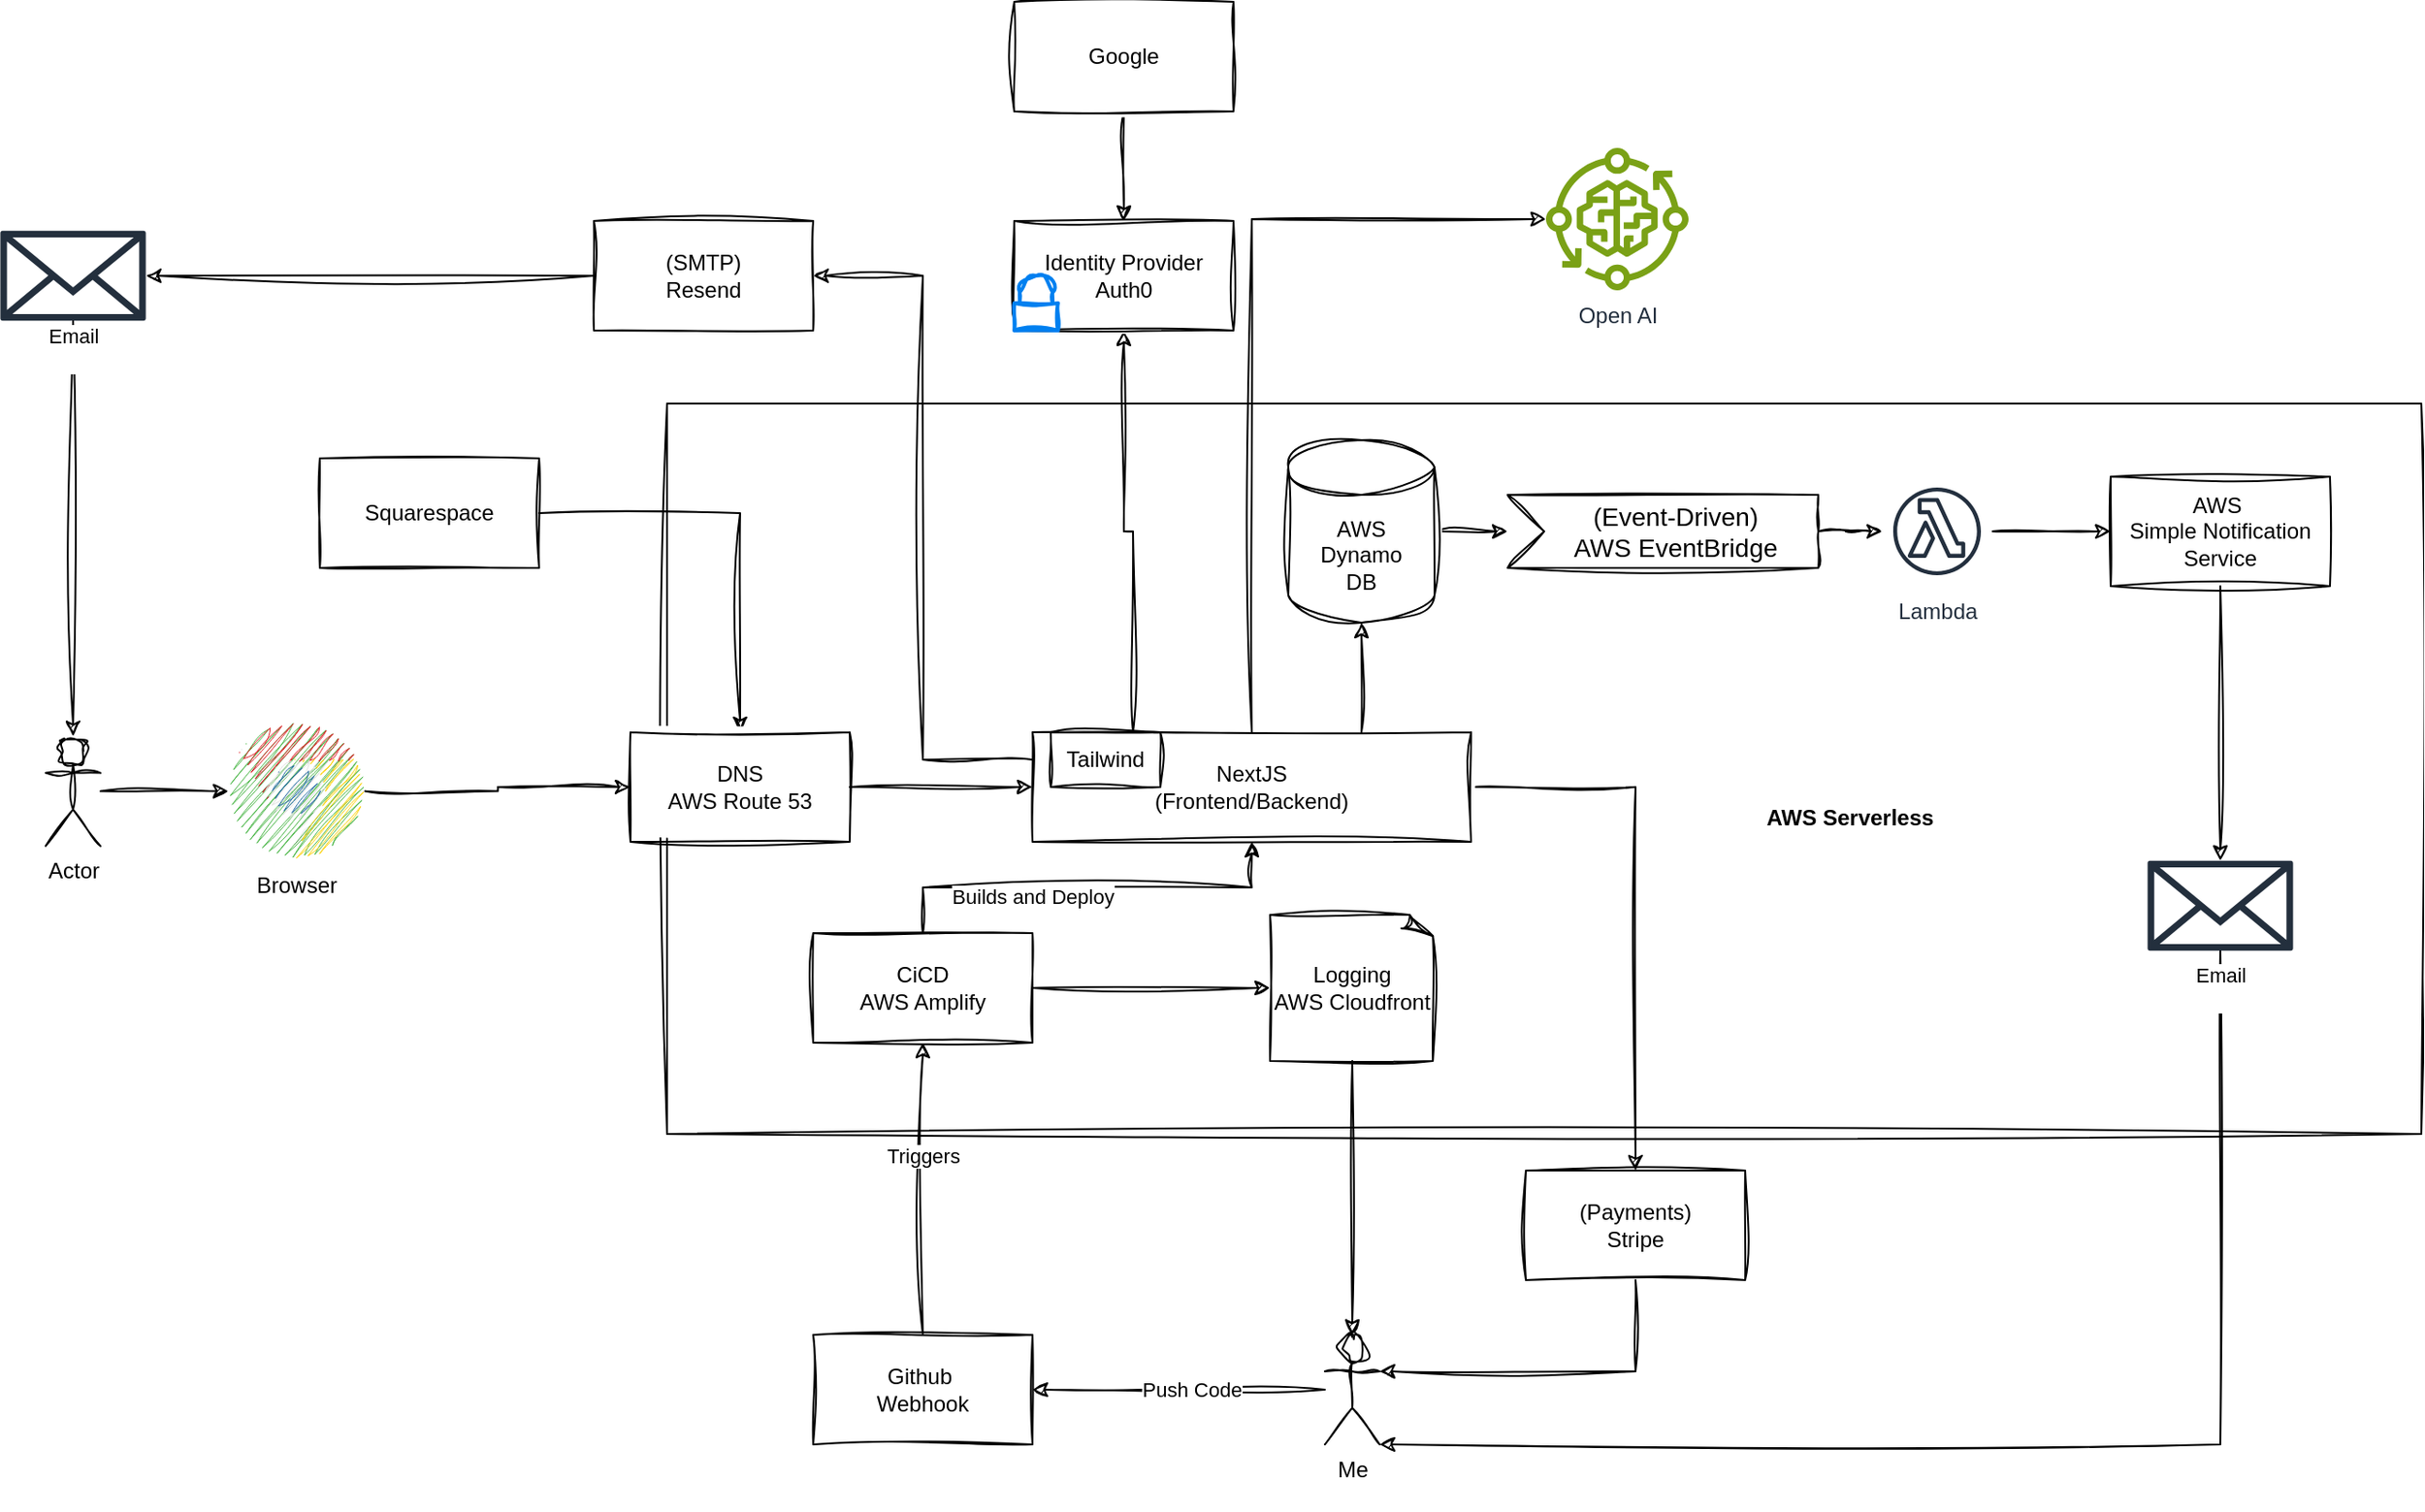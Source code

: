 <mxfile version="24.0.0" type="github">
  <diagram name="Page-1" id="stp3hUiWKFvUIHmepx1J">
    <mxGraphModel dx="1866" dy="1193" grid="1" gridSize="10" guides="1" tooltips="1" connect="1" arrows="1" fold="1" page="1" pageScale="1" pageWidth="2000" pageHeight="1920" math="0" shadow="0">
      <root>
        <mxCell id="0" />
        <mxCell id="1" parent="0" />
        <mxCell id="7OdH-bz1PqLTHuMWGKov-74" value="" style="rounded=0;whiteSpace=wrap;html=1;sketch=1;hachureGap=4;jiggle=2;curveFitting=1;" vertex="1" parent="1">
          <mxGeometry x="590" y="280" width="960" height="400" as="geometry" />
        </mxCell>
        <mxCell id="7OdH-bz1PqLTHuMWGKov-3" value="" style="edgeStyle=orthogonalEdgeStyle;rounded=0;sketch=1;hachureGap=4;jiggle=2;curveFitting=1;orthogonalLoop=1;jettySize=auto;html=1;entryX=0.5;entryY=0;entryDx=0;entryDy=0;" edge="1" parent="1" source="7OdH-bz1PqLTHuMWGKov-1" target="7OdH-bz1PqLTHuMWGKov-5">
          <mxGeometry relative="1" as="geometry">
            <mxPoint x="440" y="500" as="targetPoint" />
          </mxGeometry>
        </mxCell>
        <mxCell id="7OdH-bz1PqLTHuMWGKov-1" value="Squarespace" style="rounded=0;whiteSpace=wrap;html=1;sketch=1;hachureGap=4;jiggle=2;curveFitting=1;" vertex="1" parent="1">
          <mxGeometry x="400" y="310" width="120" height="60" as="geometry" />
        </mxCell>
        <mxCell id="7OdH-bz1PqLTHuMWGKov-12" value="" style="edgeStyle=orthogonalEdgeStyle;rounded=0;sketch=1;hachureGap=4;jiggle=2;curveFitting=1;orthogonalLoop=1;jettySize=auto;html=1;" edge="1" parent="1" source="7OdH-bz1PqLTHuMWGKov-4" target="7OdH-bz1PqLTHuMWGKov-11">
          <mxGeometry relative="1" as="geometry" />
        </mxCell>
        <mxCell id="7OdH-bz1PqLTHuMWGKov-4" value="Actor" style="shape=umlActor;verticalLabelPosition=bottom;verticalAlign=top;html=1;outlineConnect=0;sketch=1;hachureGap=4;jiggle=2;curveFitting=1;" vertex="1" parent="1">
          <mxGeometry x="250" y="462.3" width="30" height="60" as="geometry" />
        </mxCell>
        <mxCell id="7OdH-bz1PqLTHuMWGKov-15" value="" style="edgeStyle=orthogonalEdgeStyle;rounded=0;sketch=1;hachureGap=4;jiggle=2;curveFitting=1;orthogonalLoop=1;jettySize=auto;html=1;" edge="1" parent="1" source="7OdH-bz1PqLTHuMWGKov-5" target="7OdH-bz1PqLTHuMWGKov-14">
          <mxGeometry relative="1" as="geometry" />
        </mxCell>
        <mxCell id="7OdH-bz1PqLTHuMWGKov-5" value="&lt;div&gt;DNS&lt;/div&gt;AWS Route 53" style="whiteSpace=wrap;html=1;rounded=0;sketch=1;hachureGap=4;jiggle=2;curveFitting=1;" vertex="1" parent="1">
          <mxGeometry x="570" y="460" width="120" height="60" as="geometry" />
        </mxCell>
        <mxCell id="7OdH-bz1PqLTHuMWGKov-13" value="" style="edgeStyle=orthogonalEdgeStyle;rounded=0;sketch=1;hachureGap=4;jiggle=2;curveFitting=1;orthogonalLoop=1;jettySize=auto;html=1;entryX=0;entryY=0.5;entryDx=0;entryDy=0;" edge="1" parent="1" source="7OdH-bz1PqLTHuMWGKov-11" target="7OdH-bz1PqLTHuMWGKov-5">
          <mxGeometry relative="1" as="geometry" />
        </mxCell>
        <mxCell id="7OdH-bz1PqLTHuMWGKov-11" value="Browser" style="dashed=0;outlineConnect=0;html=1;align=center;labelPosition=center;verticalLabelPosition=bottom;verticalAlign=top;shape=mxgraph.weblogos.chrome;sketch=1;hachureGap=4;jiggle=2;curveFitting=1;" vertex="1" parent="1">
          <mxGeometry x="350" y="454.6" width="74.8" height="75.4" as="geometry" />
        </mxCell>
        <mxCell id="7OdH-bz1PqLTHuMWGKov-22" value="" style="edgeStyle=orthogonalEdgeStyle;rounded=0;sketch=1;hachureGap=4;jiggle=2;curveFitting=1;orthogonalLoop=1;jettySize=auto;html=1;exitX=1;exitY=0.5;exitDx=0;exitDy=0;" edge="1" parent="1" source="7OdH-bz1PqLTHuMWGKov-14" target="7OdH-bz1PqLTHuMWGKov-21">
          <mxGeometry relative="1" as="geometry" />
        </mxCell>
        <mxCell id="7OdH-bz1PqLTHuMWGKov-28" value="" style="edgeStyle=orthogonalEdgeStyle;rounded=0;sketch=1;hachureGap=4;jiggle=2;curveFitting=1;orthogonalLoop=1;jettySize=auto;html=1;entryX=0.5;entryY=1;entryDx=0;entryDy=0;entryPerimeter=0;exitX=0.75;exitY=0;exitDx=0;exitDy=0;" edge="1" parent="1" source="7OdH-bz1PqLTHuMWGKov-14" target="7OdH-bz1PqLTHuMWGKov-29">
          <mxGeometry relative="1" as="geometry">
            <mxPoint x="960.04" y="370" as="targetPoint" />
          </mxGeometry>
        </mxCell>
        <mxCell id="7OdH-bz1PqLTHuMWGKov-67" value="" style="edgeStyle=orthogonalEdgeStyle;rounded=0;sketch=1;hachureGap=4;jiggle=2;curveFitting=1;orthogonalLoop=1;jettySize=auto;html=1;exitX=0.75;exitY=0;exitDx=0;exitDy=0;" edge="1" parent="1" source="7OdH-bz1PqLTHuMWGKov-16" target="7OdH-bz1PqLTHuMWGKov-66">
          <mxGeometry relative="1" as="geometry" />
        </mxCell>
        <mxCell id="7OdH-bz1PqLTHuMWGKov-79" style="edgeStyle=orthogonalEdgeStyle;rounded=0;sketch=1;hachureGap=4;jiggle=2;curveFitting=1;orthogonalLoop=1;jettySize=auto;html=1;entryX=1;entryY=0.5;entryDx=0;entryDy=0;exitX=0;exitY=0.25;exitDx=0;exitDy=0;" edge="1" parent="1" source="7OdH-bz1PqLTHuMWGKov-14" target="7OdH-bz1PqLTHuMWGKov-78">
          <mxGeometry relative="1" as="geometry" />
        </mxCell>
        <mxCell id="7OdH-bz1PqLTHuMWGKov-87" style="edgeStyle=orthogonalEdgeStyle;rounded=0;sketch=1;hachureGap=4;jiggle=2;curveFitting=1;orthogonalLoop=1;jettySize=auto;html=1;exitX=0.5;exitY=0;exitDx=0;exitDy=0;" edge="1" parent="1" source="7OdH-bz1PqLTHuMWGKov-14" target="7OdH-bz1PqLTHuMWGKov-86">
          <mxGeometry relative="1" as="geometry">
            <Array as="points">
              <mxPoint x="910" y="179" />
            </Array>
          </mxGeometry>
        </mxCell>
        <mxCell id="7OdH-bz1PqLTHuMWGKov-14" value="NextJS&lt;div&gt;&lt;/div&gt;&lt;div&gt;(Frontend/Backend)&lt;/div&gt;" style="whiteSpace=wrap;html=1;rounded=0;sketch=1;hachureGap=4;jiggle=2;curveFitting=1;" vertex="1" parent="1">
          <mxGeometry x="790" y="460" width="240" height="60" as="geometry" />
        </mxCell>
        <mxCell id="7OdH-bz1PqLTHuMWGKov-16" value="Tailwind" style="rounded=0;whiteSpace=wrap;html=1;sketch=1;hachureGap=4;jiggle=2;curveFitting=1;" vertex="1" parent="1">
          <mxGeometry x="800" y="460" width="60" height="30" as="geometry" />
        </mxCell>
        <mxCell id="7OdH-bz1PqLTHuMWGKov-18" value="" style="edgeStyle=orthogonalEdgeStyle;rounded=0;sketch=1;hachureGap=4;jiggle=2;curveFitting=1;orthogonalLoop=1;jettySize=auto;html=1;" edge="1" parent="1" source="7OdH-bz1PqLTHuMWGKov-17" target="7OdH-bz1PqLTHuMWGKov-14">
          <mxGeometry relative="1" as="geometry" />
        </mxCell>
        <mxCell id="7OdH-bz1PqLTHuMWGKov-45" value="Builds and Deploy" style="edgeLabel;html=1;align=center;verticalAlign=middle;resizable=0;points=[];sketch=1;hachureGap=4;jiggle=2;curveFitting=1;" vertex="1" connectable="0" parent="7OdH-bz1PqLTHuMWGKov-18">
          <mxGeometry x="-0.26" y="-5" relative="1" as="geometry">
            <mxPoint as="offset" />
          </mxGeometry>
        </mxCell>
        <mxCell id="7OdH-bz1PqLTHuMWGKov-62" value="" style="edgeStyle=orthogonalEdgeStyle;rounded=0;sketch=1;hachureGap=4;jiggle=2;curveFitting=1;orthogonalLoop=1;jettySize=auto;html=1;" edge="1" parent="1" source="7OdH-bz1PqLTHuMWGKov-17" target="7OdH-bz1PqLTHuMWGKov-63">
          <mxGeometry relative="1" as="geometry">
            <mxPoint x="960" y="600" as="targetPoint" />
          </mxGeometry>
        </mxCell>
        <mxCell id="7OdH-bz1PqLTHuMWGKov-17" value="CiCD&lt;div&gt;AWS Amplify&lt;/div&gt;" style="rounded=0;whiteSpace=wrap;html=1;sketch=1;hachureGap=4;jiggle=2;curveFitting=1;" vertex="1" parent="1">
          <mxGeometry x="670" y="570" width="120" height="60" as="geometry" />
        </mxCell>
        <mxCell id="7OdH-bz1PqLTHuMWGKov-20" value="" style="edgeStyle=orthogonalEdgeStyle;rounded=0;sketch=1;hachureGap=4;jiggle=2;curveFitting=1;orthogonalLoop=1;jettySize=auto;html=1;" edge="1" parent="1" source="7OdH-bz1PqLTHuMWGKov-19" target="7OdH-bz1PqLTHuMWGKov-17">
          <mxGeometry relative="1" as="geometry" />
        </mxCell>
        <mxCell id="7OdH-bz1PqLTHuMWGKov-44" value="Triggers" style="edgeLabel;html=1;align=center;verticalAlign=middle;resizable=0;points=[];sketch=1;hachureGap=4;jiggle=2;curveFitting=1;" vertex="1" connectable="0" parent="7OdH-bz1PqLTHuMWGKov-20">
          <mxGeometry x="0.222" relative="1" as="geometry">
            <mxPoint as="offset" />
          </mxGeometry>
        </mxCell>
        <mxCell id="7OdH-bz1PqLTHuMWGKov-19" value="Github&amp;nbsp;&lt;div&gt;Webhook&lt;/div&gt;" style="rounded=0;whiteSpace=wrap;html=1;sketch=1;hachureGap=4;jiggle=2;curveFitting=1;" vertex="1" parent="1">
          <mxGeometry x="670" y="790" width="120" height="60" as="geometry" />
        </mxCell>
        <mxCell id="7OdH-bz1PqLTHuMWGKov-21" value="(Payments)&lt;div&gt;Stripe&lt;/div&gt;" style="whiteSpace=wrap;html=1;rounded=0;sketch=1;hachureGap=4;jiggle=2;curveFitting=1;" vertex="1" parent="1">
          <mxGeometry x="1060" y="700" width="120" height="60" as="geometry" />
        </mxCell>
        <mxCell id="7OdH-bz1PqLTHuMWGKov-32" value="" style="edgeStyle=orthogonalEdgeStyle;rounded=0;sketch=1;hachureGap=4;jiggle=2;curveFitting=1;orthogonalLoop=1;jettySize=auto;html=1;" edge="1" parent="1" source="7OdH-bz1PqLTHuMWGKov-29" target="7OdH-bz1PqLTHuMWGKov-34">
          <mxGeometry relative="1" as="geometry">
            <mxPoint x="1070" y="340" as="targetPoint" />
          </mxGeometry>
        </mxCell>
        <mxCell id="7OdH-bz1PqLTHuMWGKov-29" value="&lt;div&gt;AWS&lt;/div&gt;Dynamo&lt;div&gt;DB&lt;/div&gt;" style="shape=cylinder3;whiteSpace=wrap;html=1;boundedLbl=1;backgroundOutline=1;size=15;sketch=1;hachureGap=4;jiggle=2;curveFitting=1;" vertex="1" parent="1">
          <mxGeometry x="930" y="300" width="80" height="100" as="geometry" />
        </mxCell>
        <mxCell id="7OdH-bz1PqLTHuMWGKov-49" value="" style="edgeStyle=orthogonalEdgeStyle;rounded=0;sketch=1;hachureGap=4;jiggle=2;curveFitting=1;orthogonalLoop=1;jettySize=auto;html=1;" edge="1" parent="1" source="7OdH-bz1PqLTHuMWGKov-34" target="7OdH-bz1PqLTHuMWGKov-48">
          <mxGeometry relative="1" as="geometry" />
        </mxCell>
        <mxCell id="7OdH-bz1PqLTHuMWGKov-34" value="&lt;div&gt;(Event-Driven)&lt;/div&gt;AWS EventBridge" style="html=1;shape=mxgraph.infographic.ribbonSimple;notch1=20;notch2=0;align=center;verticalAlign=middle;fontSize=14;fontStyle=0;fillColor=#FFFFFF;flipH=0;spacingRight=0;spacingLeft=14;whiteSpace=wrap;sketch=1;hachureGap=4;jiggle=2;curveFitting=1;" vertex="1" parent="1">
          <mxGeometry x="1050" y="330" width="170" height="40" as="geometry" />
        </mxCell>
        <mxCell id="7OdH-bz1PqLTHuMWGKov-42" value="" style="edgeStyle=orthogonalEdgeStyle;rounded=0;sketch=1;hachureGap=4;jiggle=2;curveFitting=1;orthogonalLoop=1;jettySize=auto;html=1;" edge="1" parent="1" source="7OdH-bz1PqLTHuMWGKov-38" target="7OdH-bz1PqLTHuMWGKov-19">
          <mxGeometry relative="1" as="geometry" />
        </mxCell>
        <mxCell id="7OdH-bz1PqLTHuMWGKov-43" value="Push Code" style="edgeLabel;html=1;align=center;verticalAlign=middle;resizable=0;points=[];sketch=1;hachureGap=4;jiggle=2;curveFitting=1;" vertex="1" connectable="0" parent="7OdH-bz1PqLTHuMWGKov-42">
          <mxGeometry x="-0.081" relative="1" as="geometry">
            <mxPoint as="offset" />
          </mxGeometry>
        </mxCell>
        <mxCell id="7OdH-bz1PqLTHuMWGKov-38" value="Me&lt;div&gt;&lt;br&gt;&lt;/div&gt;" style="shape=umlActor;verticalLabelPosition=bottom;verticalAlign=top;html=1;outlineConnect=0;sketch=1;hachureGap=4;jiggle=2;curveFitting=1;" vertex="1" parent="1">
          <mxGeometry x="950" y="790" width="30" height="60" as="geometry" />
        </mxCell>
        <mxCell id="7OdH-bz1PqLTHuMWGKov-51" value="" style="edgeStyle=orthogonalEdgeStyle;rounded=0;sketch=1;hachureGap=4;jiggle=2;curveFitting=1;orthogonalLoop=1;jettySize=auto;html=1;entryX=0;entryY=0.5;entryDx=0;entryDy=0;" edge="1" parent="1" source="7OdH-bz1PqLTHuMWGKov-48" target="7OdH-bz1PqLTHuMWGKov-54">
          <mxGeometry relative="1" as="geometry">
            <mxPoint x="1420" y="340" as="targetPoint" />
          </mxGeometry>
        </mxCell>
        <mxCell id="7OdH-bz1PqLTHuMWGKov-48" value="Lambda" style="sketch=0;outlineConnect=0;fontColor=#232F3E;gradientColor=none;strokeColor=#232F3E;fillColor=#ffffff;dashed=0;verticalLabelPosition=bottom;verticalAlign=top;align=center;html=1;fontSize=12;fontStyle=0;aspect=fixed;shape=mxgraph.aws4.resourceIcon;resIcon=mxgraph.aws4.lambda_function;hachureGap=4;jiggle=2;curveFitting=1;" vertex="1" parent="1">
          <mxGeometry x="1255" y="320" width="60" height="60" as="geometry" />
        </mxCell>
        <mxCell id="7OdH-bz1PqLTHuMWGKov-57" style="edgeStyle=orthogonalEdgeStyle;rounded=0;sketch=1;hachureGap=4;jiggle=2;curveFitting=1;orthogonalLoop=1;jettySize=auto;html=1;" edge="1" parent="1" source="7OdH-bz1PqLTHuMWGKov-54" target="7OdH-bz1PqLTHuMWGKov-55">
          <mxGeometry relative="1" as="geometry" />
        </mxCell>
        <mxCell id="7OdH-bz1PqLTHuMWGKov-54" value="AWS&amp;nbsp;&lt;div&gt;Simple Notification Service&lt;/div&gt;" style="whiteSpace=wrap;html=1;rounded=0;sketch=1;hachureGap=4;jiggle=2;curveFitting=1;" vertex="1" parent="1">
          <mxGeometry x="1380" y="320" width="120" height="60" as="geometry" />
        </mxCell>
        <mxCell id="7OdH-bz1PqLTHuMWGKov-58" style="edgeStyle=orthogonalEdgeStyle;rounded=0;sketch=1;hachureGap=4;jiggle=2;curveFitting=1;orthogonalLoop=1;jettySize=auto;html=1;" edge="1" parent="1" source="7OdH-bz1PqLTHuMWGKov-55" target="7OdH-bz1PqLTHuMWGKov-38">
          <mxGeometry relative="1" as="geometry">
            <Array as="points">
              <mxPoint x="1440" y="850" />
            </Array>
          </mxGeometry>
        </mxCell>
        <mxCell id="7OdH-bz1PqLTHuMWGKov-60" value="Email&lt;div&gt;&lt;br&gt;&lt;/div&gt;" style="edgeLabel;html=1;align=center;verticalAlign=middle;resizable=0;points=[];sketch=1;hachureGap=4;jiggle=2;curveFitting=1;" vertex="1" connectable="0" parent="7OdH-bz1PqLTHuMWGKov-58">
          <mxGeometry x="-0.588" y="3" relative="1" as="geometry">
            <mxPoint x="-3" y="-130" as="offset" />
          </mxGeometry>
        </mxCell>
        <mxCell id="7OdH-bz1PqLTHuMWGKov-55" value="" style="sketch=0;outlineConnect=0;fontColor=#232F3E;gradientColor=none;fillColor=#232F3D;strokeColor=none;dashed=0;verticalLabelPosition=bottom;verticalAlign=top;align=center;html=1;fontSize=12;fontStyle=0;aspect=fixed;pointerEvents=1;shape=mxgraph.aws4.email_2;hachureGap=4;jiggle=2;curveFitting=1;" vertex="1" parent="1">
          <mxGeometry x="1400.21" y="530" width="79.59" height="50" as="geometry" />
        </mxCell>
        <mxCell id="7OdH-bz1PqLTHuMWGKov-65" style="edgeStyle=orthogonalEdgeStyle;rounded=0;sketch=1;hachureGap=4;jiggle=2;curveFitting=1;orthogonalLoop=1;jettySize=auto;html=1;entryX=0.5;entryY=0;entryDx=0;entryDy=0;entryPerimeter=0;" edge="1" parent="1" source="7OdH-bz1PqLTHuMWGKov-63" target="7OdH-bz1PqLTHuMWGKov-38">
          <mxGeometry relative="1" as="geometry">
            <mxPoint x="1195" y="780" as="targetPoint" />
          </mxGeometry>
        </mxCell>
        <mxCell id="7OdH-bz1PqLTHuMWGKov-63" value="Logging&lt;div&gt;AWS Cloudfront&lt;/div&gt;" style="whiteSpace=wrap;html=1;shape=mxgraph.basic.document;sketch=1;hachureGap=4;jiggle=2;curveFitting=1;" vertex="1" parent="1">
          <mxGeometry x="920" y="560" width="90" height="80" as="geometry" />
        </mxCell>
        <mxCell id="7OdH-bz1PqLTHuMWGKov-66" value="&lt;div&gt;Identity Provider&lt;/div&gt;Auth0" style="whiteSpace=wrap;html=1;rounded=0;sketch=1;hachureGap=4;jiggle=2;curveFitting=1;" vertex="1" parent="1">
          <mxGeometry x="780" y="180" width="120" height="60" as="geometry" />
        </mxCell>
        <mxCell id="7OdH-bz1PqLTHuMWGKov-68" value="" style="html=1;verticalLabelPosition=bottom;align=center;labelBackgroundColor=#ffffff;verticalAlign=top;strokeWidth=2;strokeColor=#0080F0;shadow=0;dashed=0;shape=mxgraph.ios7.icons.locked;sketch=1;hachureGap=4;jiggle=2;curveFitting=1;" vertex="1" parent="1">
          <mxGeometry x="780" y="210" width="24" height="30" as="geometry" />
        </mxCell>
        <mxCell id="7OdH-bz1PqLTHuMWGKov-73" value="" style="edgeStyle=orthogonalEdgeStyle;rounded=0;sketch=1;hachureGap=4;jiggle=2;curveFitting=1;orthogonalLoop=1;jettySize=auto;html=1;" edge="1" parent="1" source="7OdH-bz1PqLTHuMWGKov-69" target="7OdH-bz1PqLTHuMWGKov-66">
          <mxGeometry relative="1" as="geometry">
            <mxPoint x="780" y="90" as="targetPoint" />
          </mxGeometry>
        </mxCell>
        <mxCell id="7OdH-bz1PqLTHuMWGKov-69" value="Google" style="whiteSpace=wrap;html=1;rounded=0;sketch=1;hachureGap=4;jiggle=2;curveFitting=1;" vertex="1" parent="1">
          <mxGeometry x="780" y="60" width="120" height="60" as="geometry" />
        </mxCell>
        <mxCell id="7OdH-bz1PqLTHuMWGKov-75" value="&lt;b&gt;AWS Serverless&lt;/b&gt;" style="text;html=1;align=center;verticalAlign=middle;whiteSpace=wrap;rounded=0;strokeWidth=3;" vertex="1" parent="1">
          <mxGeometry x="1160" y="492.3" width="155" height="30" as="geometry" />
        </mxCell>
        <mxCell id="7OdH-bz1PqLTHuMWGKov-82" value="" style="edgeStyle=orthogonalEdgeStyle;rounded=0;sketch=1;hachureGap=4;jiggle=2;curveFitting=1;orthogonalLoop=1;jettySize=auto;html=1;" edge="1" parent="1" source="7OdH-bz1PqLTHuMWGKov-78" target="7OdH-bz1PqLTHuMWGKov-80">
          <mxGeometry relative="1" as="geometry">
            <mxPoint x="470" y="210" as="targetPoint" />
          </mxGeometry>
        </mxCell>
        <mxCell id="7OdH-bz1PqLTHuMWGKov-78" value="&lt;div&gt;(SMTP)&lt;/div&gt;Resend" style="rounded=0;whiteSpace=wrap;html=1;sketch=1;hachureGap=4;jiggle=2;curveFitting=1;" vertex="1" parent="1">
          <mxGeometry x="550" y="180" width="120" height="60" as="geometry" />
        </mxCell>
        <mxCell id="7OdH-bz1PqLTHuMWGKov-84" value="" style="edgeStyle=orthogonalEdgeStyle;rounded=0;sketch=1;hachureGap=4;jiggle=2;curveFitting=1;orthogonalLoop=1;jettySize=auto;html=1;entryX=0.5;entryY=0;entryDx=0;entryDy=0;entryPerimeter=0;" edge="1" parent="1" source="7OdH-bz1PqLTHuMWGKov-80" target="7OdH-bz1PqLTHuMWGKov-4">
          <mxGeometry relative="1" as="geometry">
            <mxPoint x="264.995" y="310" as="targetPoint" />
          </mxGeometry>
        </mxCell>
        <mxCell id="7OdH-bz1PqLTHuMWGKov-85" value="Email&lt;div&gt;&lt;br&gt;&lt;/div&gt;" style="edgeLabel;html=1;align=center;verticalAlign=middle;resizable=0;points=[];sketch=1;hachureGap=4;jiggle=2;curveFitting=1;" vertex="1" connectable="0" parent="7OdH-bz1PqLTHuMWGKov-84">
          <mxGeometry x="-0.114" y="3" relative="1" as="geometry">
            <mxPoint x="-3" y="-86" as="offset" />
          </mxGeometry>
        </mxCell>
        <mxCell id="7OdH-bz1PqLTHuMWGKov-80" value="" style="sketch=0;outlineConnect=0;fontColor=#232F3E;gradientColor=none;fillColor=#232F3D;strokeColor=none;dashed=0;verticalLabelPosition=bottom;verticalAlign=top;align=center;html=1;fontSize=12;fontStyle=0;aspect=fixed;pointerEvents=1;shape=mxgraph.aws4.email_2;hachureGap=4;jiggle=2;curveFitting=1;" vertex="1" parent="1">
          <mxGeometry x="225.2" y="185" width="79.59" height="50" as="geometry" />
        </mxCell>
        <mxCell id="7OdH-bz1PqLTHuMWGKov-86" value="Open AI" style="sketch=0;outlineConnect=0;fontColor=#232F3E;gradientColor=none;fillColor=#7AA116;strokeColor=none;dashed=0;verticalLabelPosition=bottom;verticalAlign=top;align=center;html=1;fontSize=12;fontStyle=0;aspect=fixed;pointerEvents=1;shape=mxgraph.aws4.iot_greengrass_component_machine_learning;hachureGap=4;jiggle=2;curveFitting=1;" vertex="1" parent="1">
          <mxGeometry x="1071" y="140" width="78" height="78" as="geometry" />
        </mxCell>
        <mxCell id="7OdH-bz1PqLTHuMWGKov-92" style="edgeStyle=orthogonalEdgeStyle;rounded=0;sketch=1;hachureGap=4;jiggle=2;curveFitting=1;orthogonalLoop=1;jettySize=auto;html=1;entryX=1;entryY=0.333;entryDx=0;entryDy=0;entryPerimeter=0;exitX=0.5;exitY=1;exitDx=0;exitDy=0;" edge="1" parent="1" source="7OdH-bz1PqLTHuMWGKov-21" target="7OdH-bz1PqLTHuMWGKov-38">
          <mxGeometry relative="1" as="geometry" />
        </mxCell>
      </root>
    </mxGraphModel>
  </diagram>
</mxfile>
